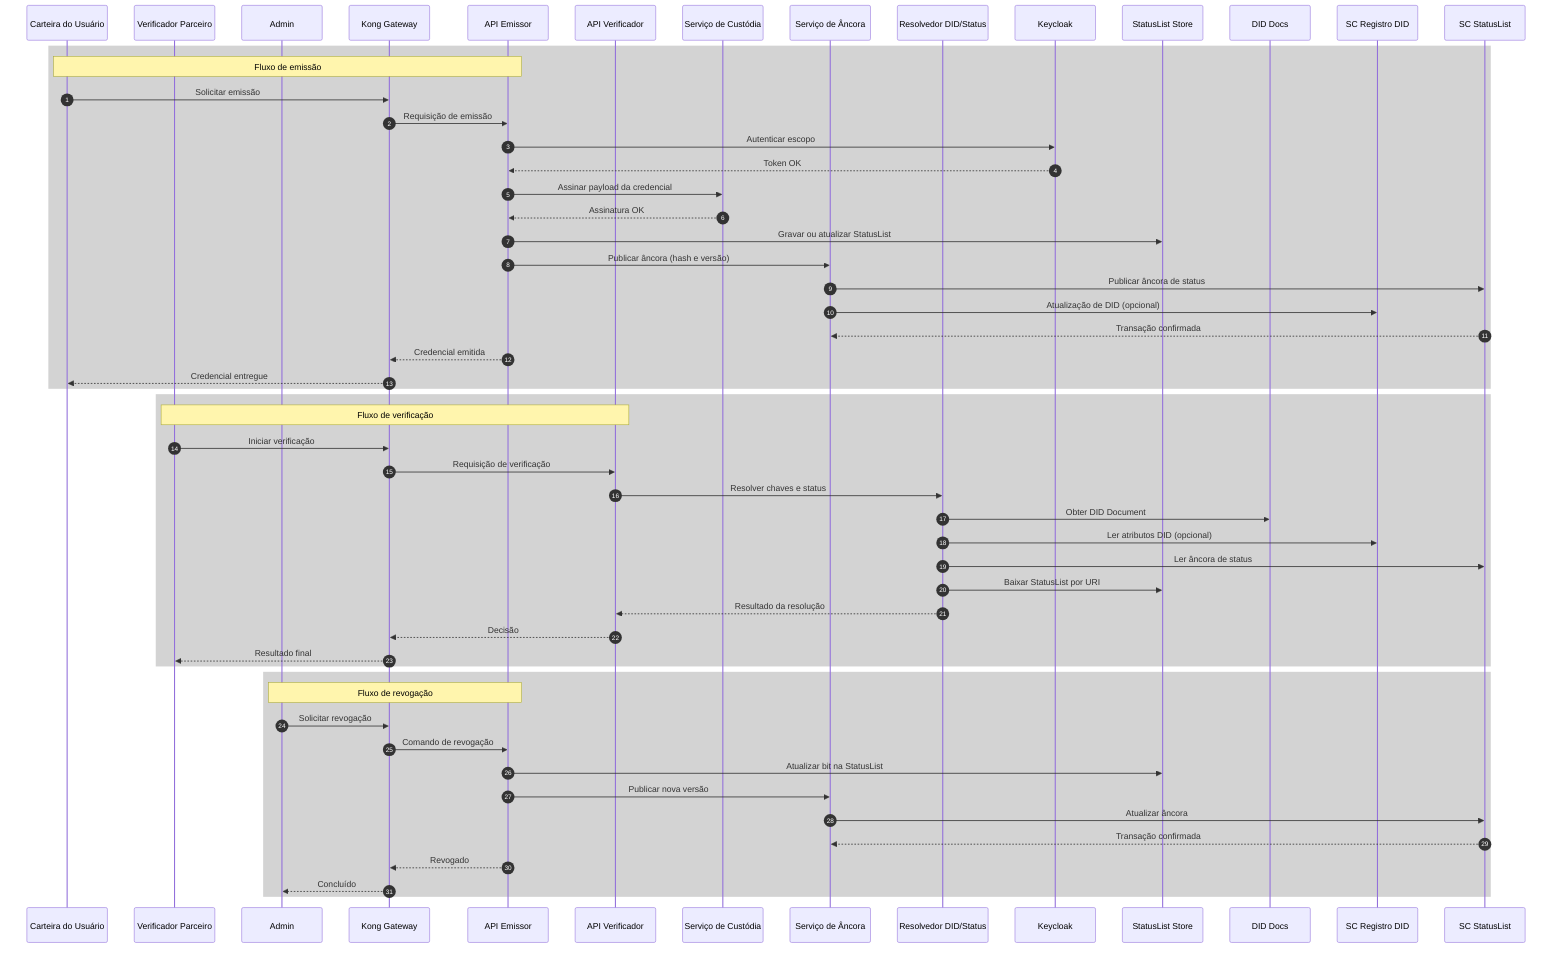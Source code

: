 sequenceDiagram
  autonumber
  participant U as Carteira do Usuário
  participant P as Verificador Parceiro
  participant ADM as Admin
  participant GW as Kong Gateway
  participant ISS as API Emissor
  participant VER as API Verificador
  participant CUST as Serviço de Custódia
  participant ANCH as Serviço de Âncora
  participant RES as Resolvedor DID/Status
  participant KC as Keycloak
  participant S3 as StatusList Store
  participant DID as DID Docs
  participant DIDSC as SC Registro DID
  participant STSC as SC StatusList

  rect lightgray
    Note over U,ISS: Fluxo de emissão
    U->>GW: Solicitar emissão
    GW->>ISS: Requisição de emissão
    ISS->>KC: Autenticar escopo
    KC-->>ISS: Token OK
    ISS->>CUST: Assinar payload da credencial
    CUST-->>ISS: Assinatura OK
    ISS->>S3: Gravar ou atualizar StatusList
    ISS->>ANCH: Publicar âncora (hash e versão)
    ANCH->>STSC: Publicar âncora de status
    ANCH->>DIDSC: Atualização de DID (opcional)
    STSC-->>ANCH: Transação confirmada
    ISS-->>GW: Credencial emitida
    GW-->>U: Credencial entregue
  end

  rect lightgray
    Note over P,VER: Fluxo de verificação
    P->>GW: Iniciar verificação
    GW->>VER: Requisição de verificação
    VER->>RES: Resolver chaves e status
    RES->>DID: Obter DID Document
    RES->>DIDSC: Ler atributos DID (opcional)
    RES->>STSC: Ler âncora de status
    RES->>S3: Baixar StatusList por URI
    RES-->>VER: Resultado da resolução
    VER-->>GW: Decisão
    GW-->>P: Resultado final
  end

  rect lightgray
    Note over ADM,ISS: Fluxo de revogação
    ADM->>GW: Solicitar revogação
    GW->>ISS: Comando de revogação
    ISS->>S3: Atualizar bit na StatusList
    ISS->>ANCH: Publicar nova versão
    ANCH->>STSC: Atualizar âncora
    STSC-->>ANCH: Transação confirmada
    ISS-->>GW: Revogado
    GW-->>ADM: Concluído
  end